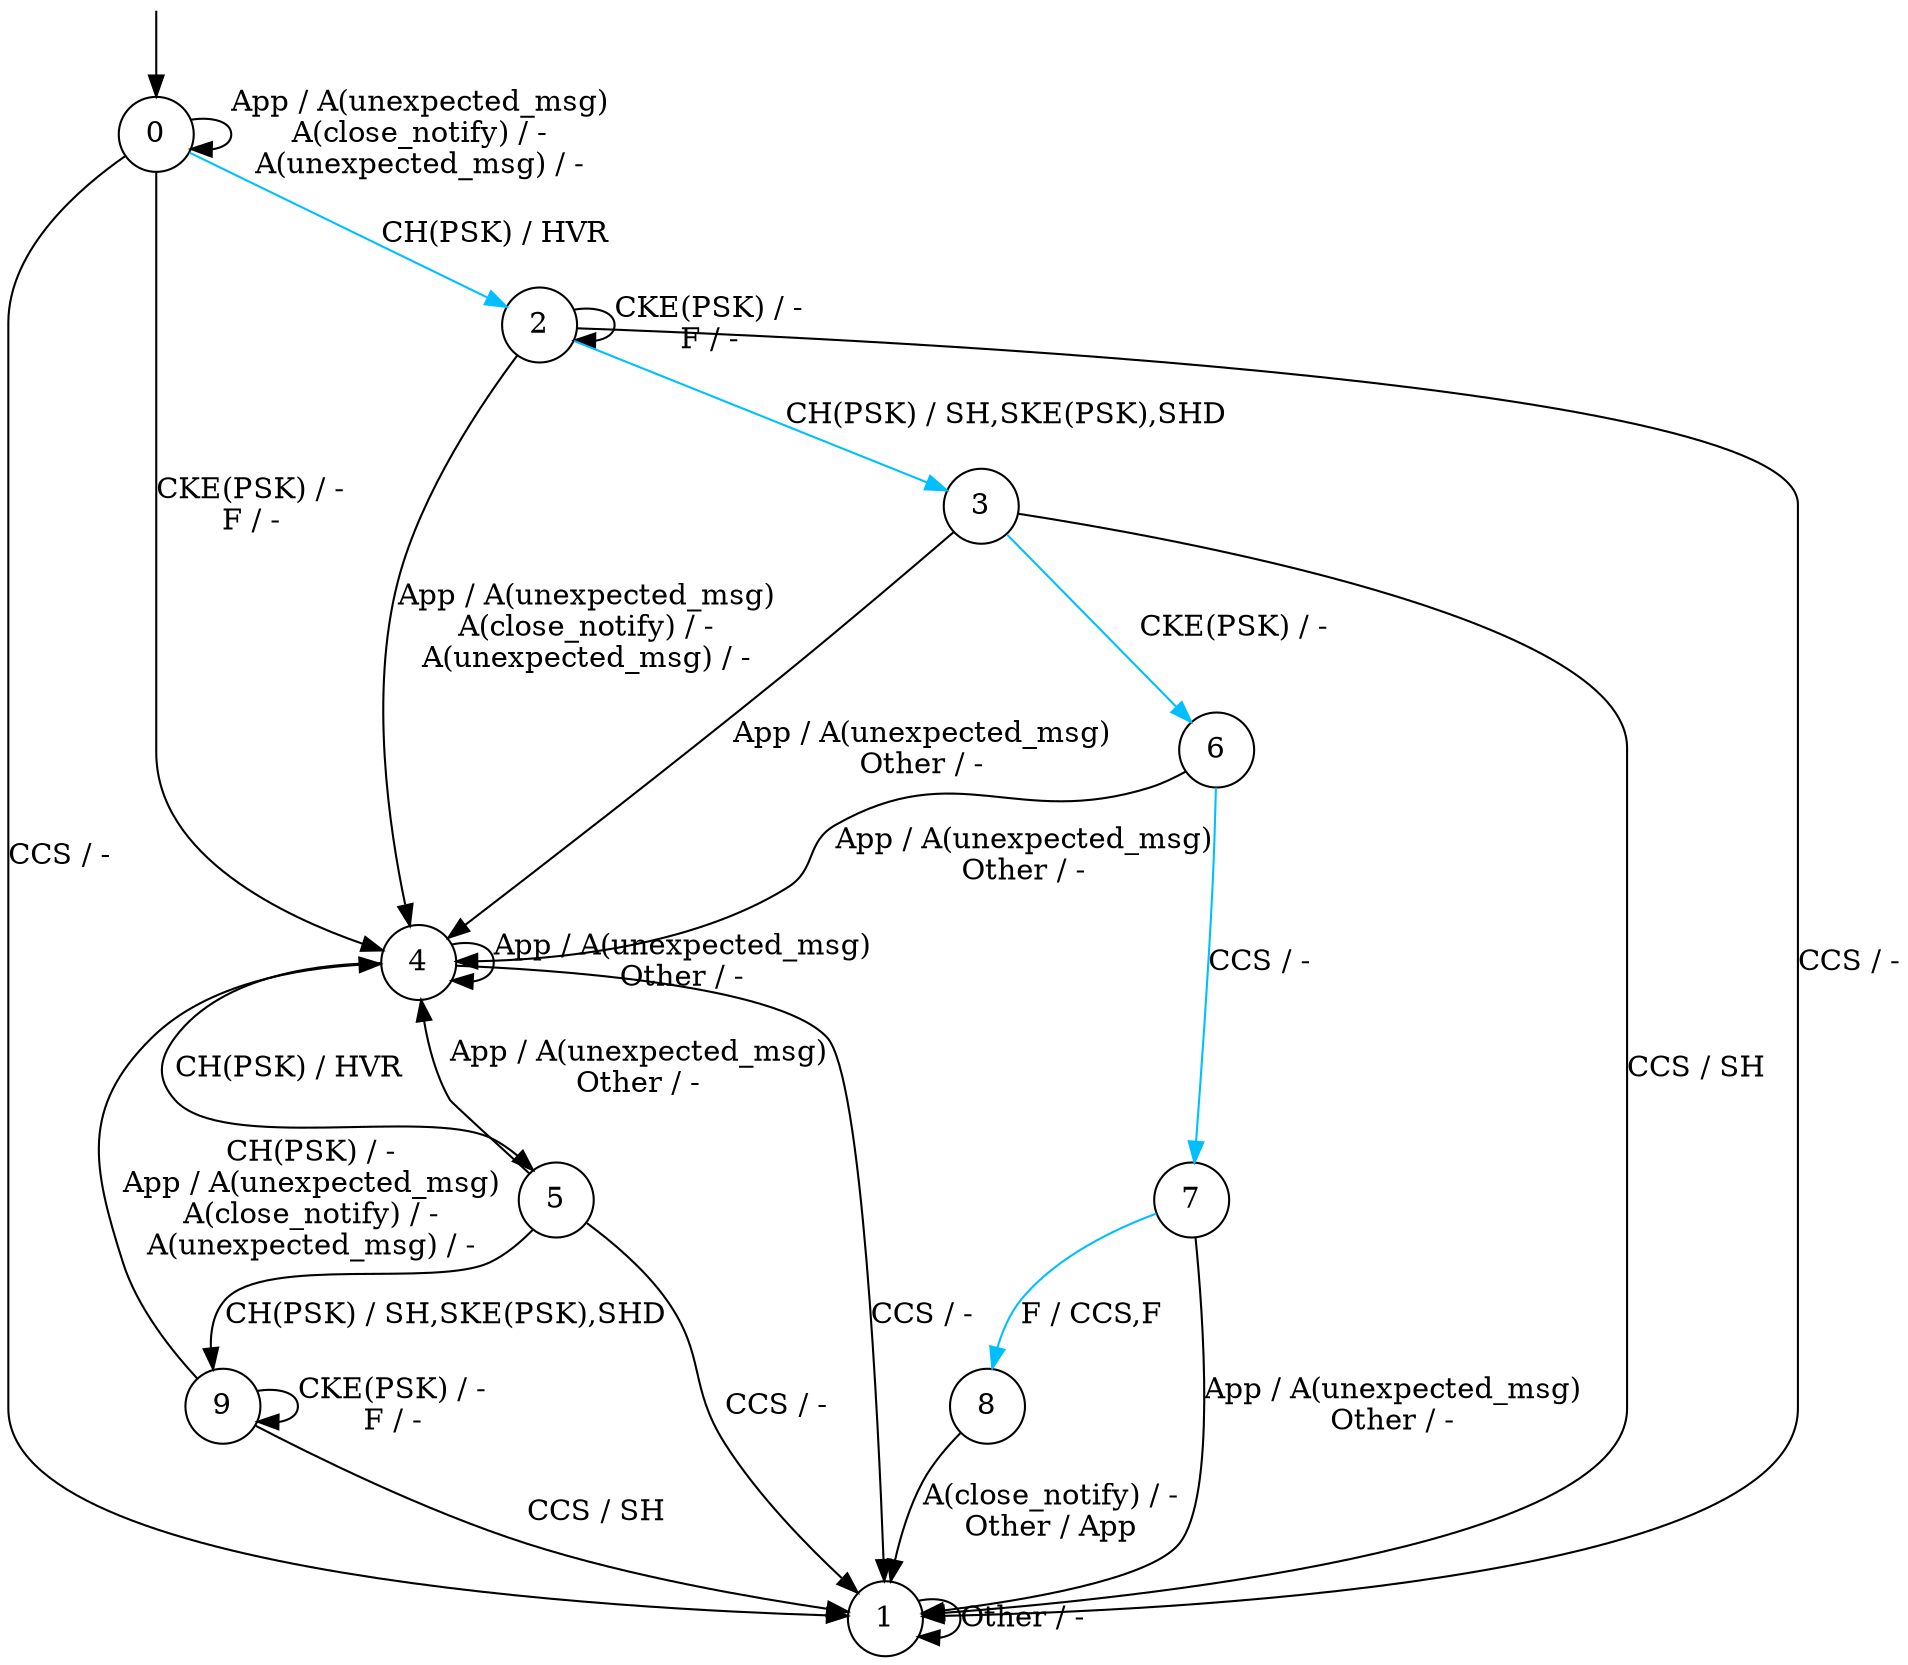 digraph g {
s0 [label="0", shape="circle"];
s1 [label="1", shape="circle"];
s2 [label="2", shape="circle"];
s3 [label="3", shape="circle"];
s4 [label="4", shape="circle"];
s5 [label="5", shape="circle"];
s6 [label="6", shape="circle"];
s7 [label="7", shape="circle"];
s8 [label="8", shape="circle"];
s9 [label="9", shape="circle"];
s0 -> s2  [color="deepskyblue", label="CH(PSK) / HVR"];
s0 -> s4  [label="CKE(PSK) / -
F / -"];
s0 -> s1  [label="CCS / -"];
s0 -> s0  [label="App / A(unexpected_msg)
A(close_notify) / -
A(unexpected_msg) / -"];
s1 -> s1  [label="Other / -"];
s2 -> s3  [color="deepskyblue", label="CH(PSK) / SH,SKE(PSK),SHD"];
s2 -> s2  [label="CKE(PSK) / -
F / -"];
s2 -> s1  [label="CCS / -"];
s2 -> s4  [label="App / A(unexpected_msg)
A(close_notify) / -
A(unexpected_msg) / -"];
s3 -> s6  [color="deepskyblue", label="CKE(PSK) / -"];
s3 -> s1  [label="CCS / SH"];
s3 -> s4  [label="App / A(unexpected_msg)
Other / -"];
s4 -> s5  [label="CH(PSK) / HVR"];
s4 -> s1  [label="CCS / -"];
s4 -> s4  [label="App / A(unexpected_msg)
Other / -"];
s5 -> s9  [label="CH(PSK) / SH,SKE(PSK),SHD"];
s5 -> s1  [label="CCS / -"];
s5 -> s4  [label="App / A(unexpected_msg)
Other / -"];
s6 -> s7  [color="deepskyblue", label="CCS / -"];
s6 -> s4  [label="App / A(unexpected_msg)
Other / -"];
s7 -> s8  [color="deepskyblue", label="F / CCS,F"];
s7 -> s1  [label="App / A(unexpected_msg)
Other / -"];
s8 -> s1  [label="A(close_notify) / -
Other / App"];
s9 -> s4  [label="CH(PSK) / -
App / A(unexpected_msg)
A(close_notify) / -
A(unexpected_msg) / -"];
s9 -> s9  [label="CKE(PSK) / -
F / -"];
s9 -> s1  [label="CCS / SH"];
__start0 [height="0", label="", shape="none", width="0"];
__start0 -> s0;
}
